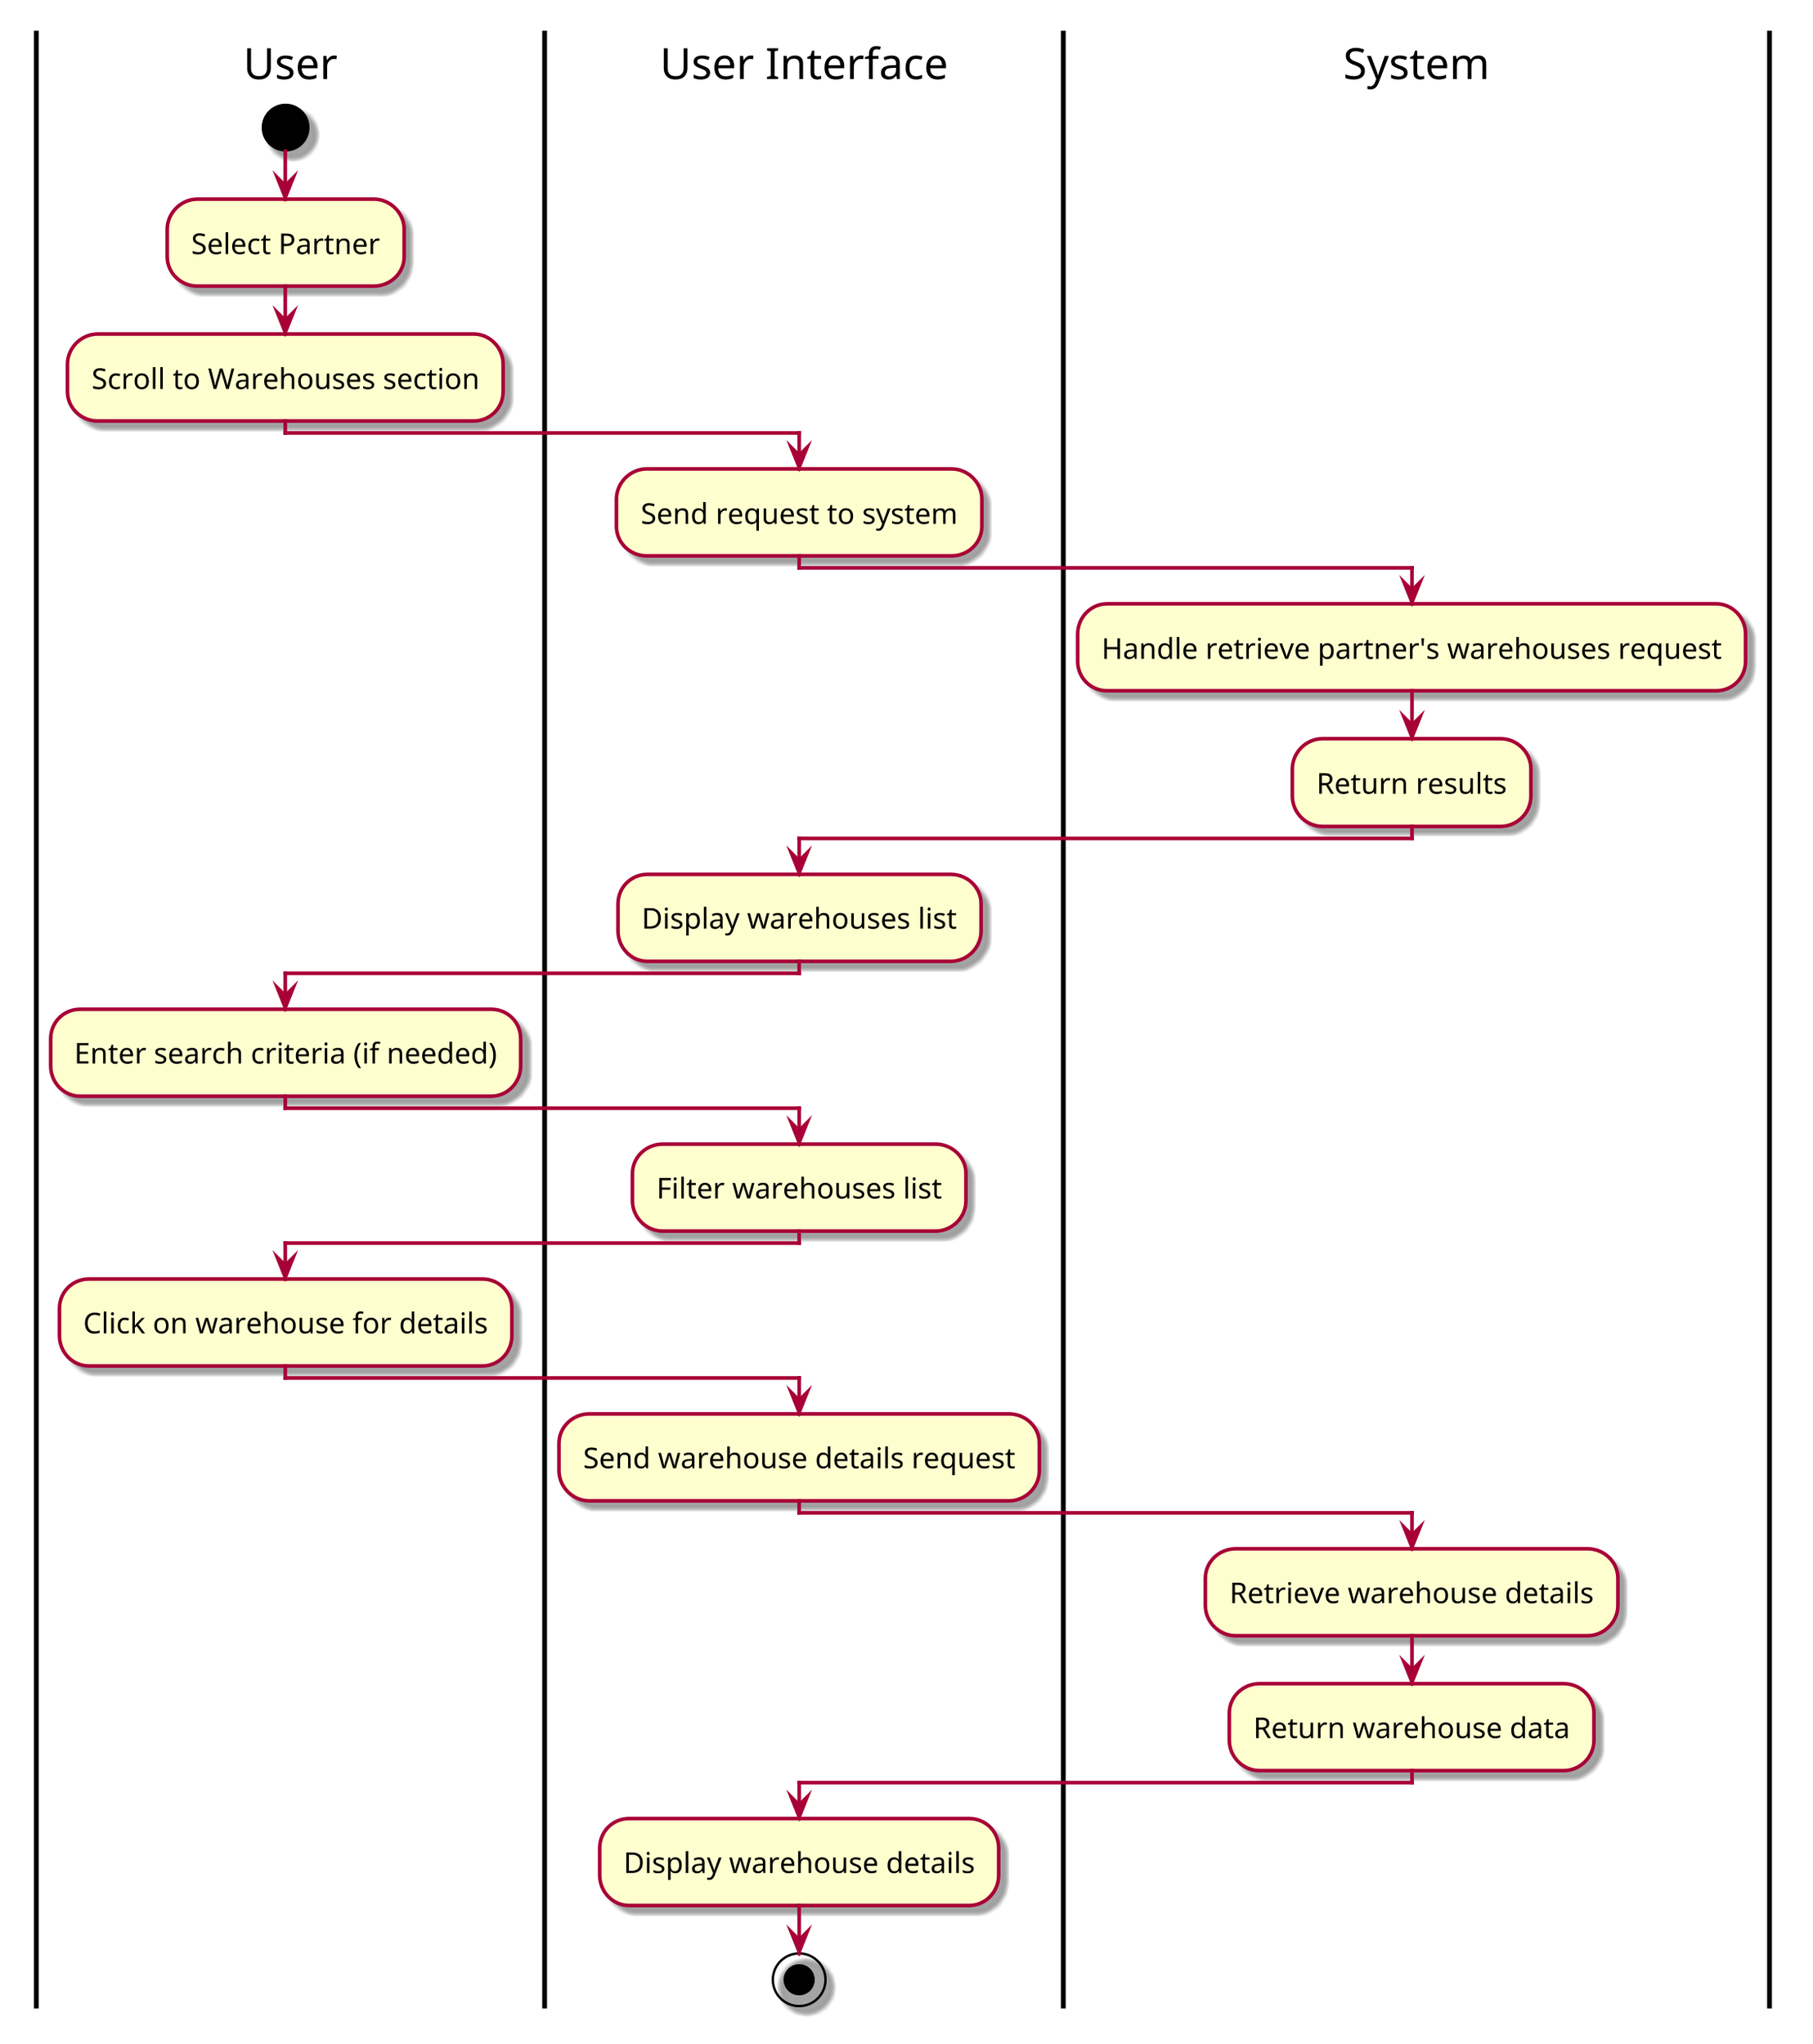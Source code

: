 @startuml View Warehouse
skin rose
scale 3

|User|
start
:Select Partner;
:Scroll to Warehouses section;
|User Interface|
:Send request to system;
|System|
:Handle retrieve partner's warehouses request;
:Return results;
|User Interface|
:Display warehouses list;
|User|
:Enter search criteria (if needed);
|User Interface|
:Filter warehouses list;
|User|
:Click on warehouse for details;
|User Interface|
:Send warehouse details request;
|System|
:Retrieve warehouse details;
:Return warehouse data;
|User Interface|
:Display warehouse details;
stop

@enduml